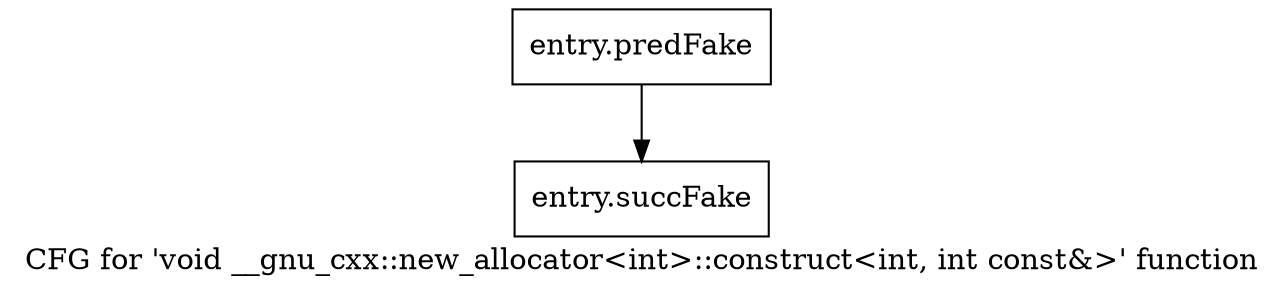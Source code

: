 digraph "CFG for 'void __gnu_cxx::new_allocator\<int\>::construct\<int, int const&\>' function" {
	label="CFG for 'void __gnu_cxx::new_allocator\<int\>::construct\<int, int const&\>' function";

	Node0x4a4a640 [shape=record,filename="",linenumber="",label="{entry.predFake}"];
	Node0x4a4a640 -> Node0x47e7880[ callList="" memoryops="" filename="/proj/xbuilds/2019.2_0801_1/installs/lin64/Vivado/HEAD/tps/lnx64/gcc-6.2.0/lib/gcc/x86_64-pc-linux-gnu/6.2.0/../../../../include/c++/6.2.0/ext/new_allocator.h"];
	Node0x47e7880 [shape=record,filename="/proj/xbuilds/2019.2_0801_1/installs/lin64/Vivado/HEAD/tps/lnx64/gcc-6.2.0/lib/gcc/x86_64-pc-linux-gnu/6.2.0/../../../../include/c++/6.2.0/ext/new_allocator.h",linenumber="120",label="{entry.succFake}"];
}

